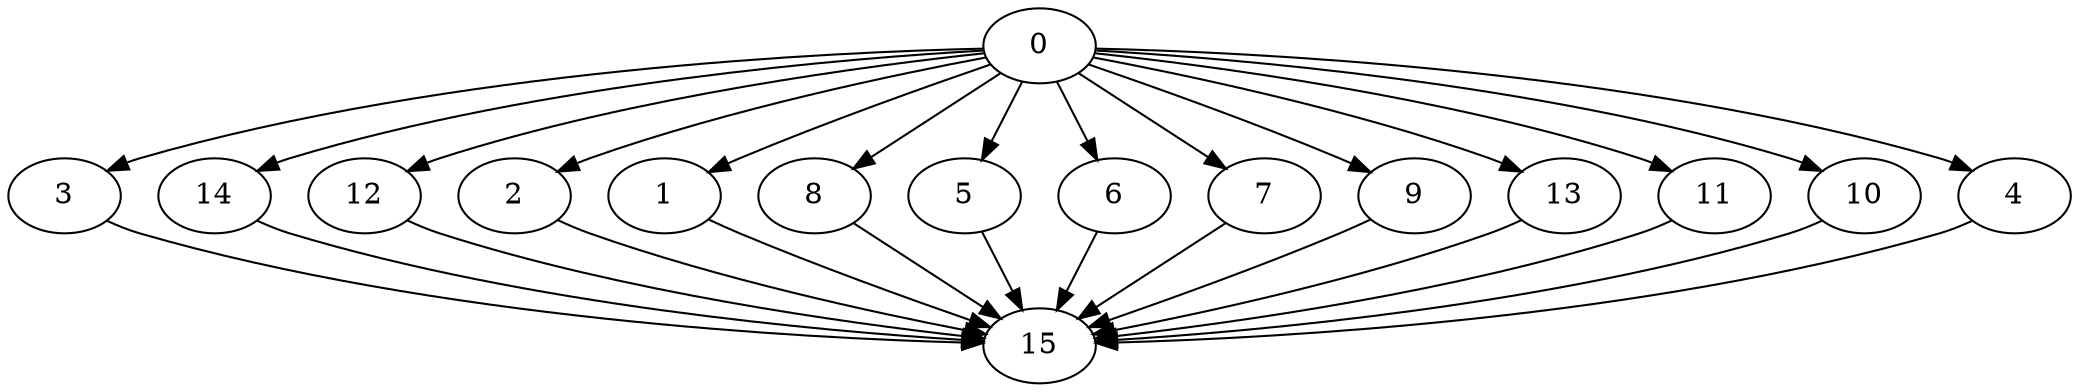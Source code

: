 digraph "Fork_Join_Nodes_16_CCR_10.00_WeightType_Random" {
	graph ["Duplicate states"=0,
		GraphType=F_J,
		"Max states in OPEN"=0,
		Modes="120000ms; topo-ordered tasks, ; Pruning: task equivalence, fixed order ready list, ; F-value: ; Optimisation: best schedule length (\
SL) optimisation on equal, ",
		NumberOfTasks=16,
		"Pruned using list schedule length"=3443829,
		"States removed from OPEN"=0,
		TargetSystem="Homogeneous-2",
		"Time to schedule (ms)"=6003,
		"Total idle time"=20,
		"Total schedule length"=69,
		"Total sequential time"=95,
		"Total states created"=9254249
	];
	0	["Finish time"=7,
		Processor=0,
		"Start time"=0,
		Weight=7];
	3	["Finish time"=63,
		Processor=1,
		"Start time"=55,
		Weight=8];
	0 -> 3	[Weight=47];
	14	["Finish time"=55,
		Processor=1,
		"Start time"=49,
		Weight=6];
	0 -> 14	[Weight=35];
	12	["Finish time"=29,
		Processor=1,
		"Start time"=25,
		Weight=4];
	0 -> 12	[Weight=18];
	2	["Finish time"=9,
		Processor=0,
		"Start time"=7,
		Weight=2];
	0 -> 2	[Weight=41];
	1	["Finish time"=35,
		Processor=1,
		"Start time"=29,
		Weight=6];
	0 -> 1	[Weight=12];
	8	["Finish time"=26,
		Processor=0,
		"Start time"=16,
		Weight=10];
	0 -> 8	[Weight=41];
	5	["Finish time"=49,
		Processor=1,
		"Start time"=42,
		Weight=7];
	0 -> 5	[Weight=35];
	6	["Finish time"=16,
		Processor=0,
		"Start time"=9,
		Weight=7];
	0 -> 6	[Weight=47];
	7	["Finish time"=32,
		Processor=0,
		"Start time"=26,
		Weight=6];
	0 -> 7	[Weight=30];
	9	["Finish time"=41,
		Processor=1,
		"Start time"=35,
		Weight=6];
	0 -> 9	[Weight=24];
	13	["Finish time"=25,
		Processor=1,
		"Start time"=19,
		Weight=6];
	0 -> 13	[Weight=12];
	11	["Finish time"=36,
		Processor=0,
		"Start time"=32,
		Weight=4];
	0 -> 11	[Weight=53];
	10	["Finish time"=39,
		Processor=0,
		"Start time"=36,
		Weight=3];
	0 -> 10	[Weight=12];
	4	["Finish time"=46,
		Processor=0,
		"Start time"=39,
		Weight=7];
	0 -> 4	[Weight=35];
	15	["Finish time"=69,
		Processor=1,
		"Start time"=63,
		Weight=6];
	3 -> 15	[Weight=59];
	14 -> 15	[Weight=59];
	12 -> 15	[Weight=53];
	2 -> 15	[Weight=53];
	1 -> 15	[Weight=47];
	8 -> 15	[Weight=35];
	5 -> 15	[Weight=35];
	6 -> 15	[Weight=35];
	7 -> 15	[Weight=30];
	9 -> 15	[Weight=30];
	13 -> 15	[Weight=24];
	11 -> 15	[Weight=18];
	10 -> 15	[Weight=18];
	4 -> 15	[Weight=12];
}
